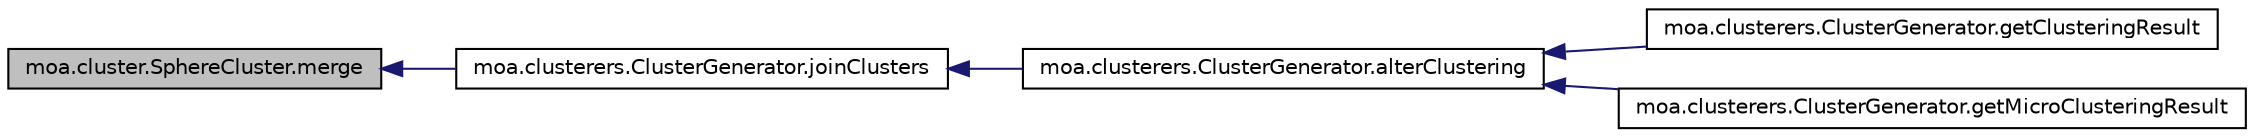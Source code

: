 digraph G
{
  edge [fontname="Helvetica",fontsize="10",labelfontname="Helvetica",labelfontsize="10"];
  node [fontname="Helvetica",fontsize="10",shape=record];
  rankdir=LR;
  Node1 [label="moa.cluster.SphereCluster.merge",height=0.2,width=0.4,color="black", fillcolor="grey75", style="filled" fontcolor="black"];
  Node1 -> Node2 [dir=back,color="midnightblue",fontsize="10",style="solid",fontname="Helvetica"];
  Node2 [label="moa.clusterers.ClusterGenerator.joinClusters",height=0.2,width=0.4,color="black", fillcolor="white", style="filled",URL="$classmoa_1_1clusterers_1_1ClusterGenerator.html#a74d130a881ec2dc43141587b0fb71e40"];
  Node2 -> Node3 [dir=back,color="midnightblue",fontsize="10",style="solid",fontname="Helvetica"];
  Node3 [label="moa.clusterers.ClusterGenerator.alterClustering",height=0.2,width=0.4,color="black", fillcolor="white", style="filled",URL="$classmoa_1_1clusterers_1_1ClusterGenerator.html#aa9e29bb8b41ae1620314b893bededd7f"];
  Node3 -> Node4 [dir=back,color="midnightblue",fontsize="10",style="solid",fontname="Helvetica"];
  Node4 [label="moa.clusterers.ClusterGenerator.getClusteringResult",height=0.2,width=0.4,color="black", fillcolor="white", style="filled",URL="$classmoa_1_1clusterers_1_1ClusterGenerator.html#aca80606f629d508694df3d0fb0d79baf"];
  Node3 -> Node5 [dir=back,color="midnightblue",fontsize="10",style="solid",fontname="Helvetica"];
  Node5 [label="moa.clusterers.ClusterGenerator.getMicroClusteringResult",height=0.2,width=0.4,color="black", fillcolor="white", style="filled",URL="$classmoa_1_1clusterers_1_1ClusterGenerator.html#a6215d938b499e2a77d23d9b2d311cb23"];
}
